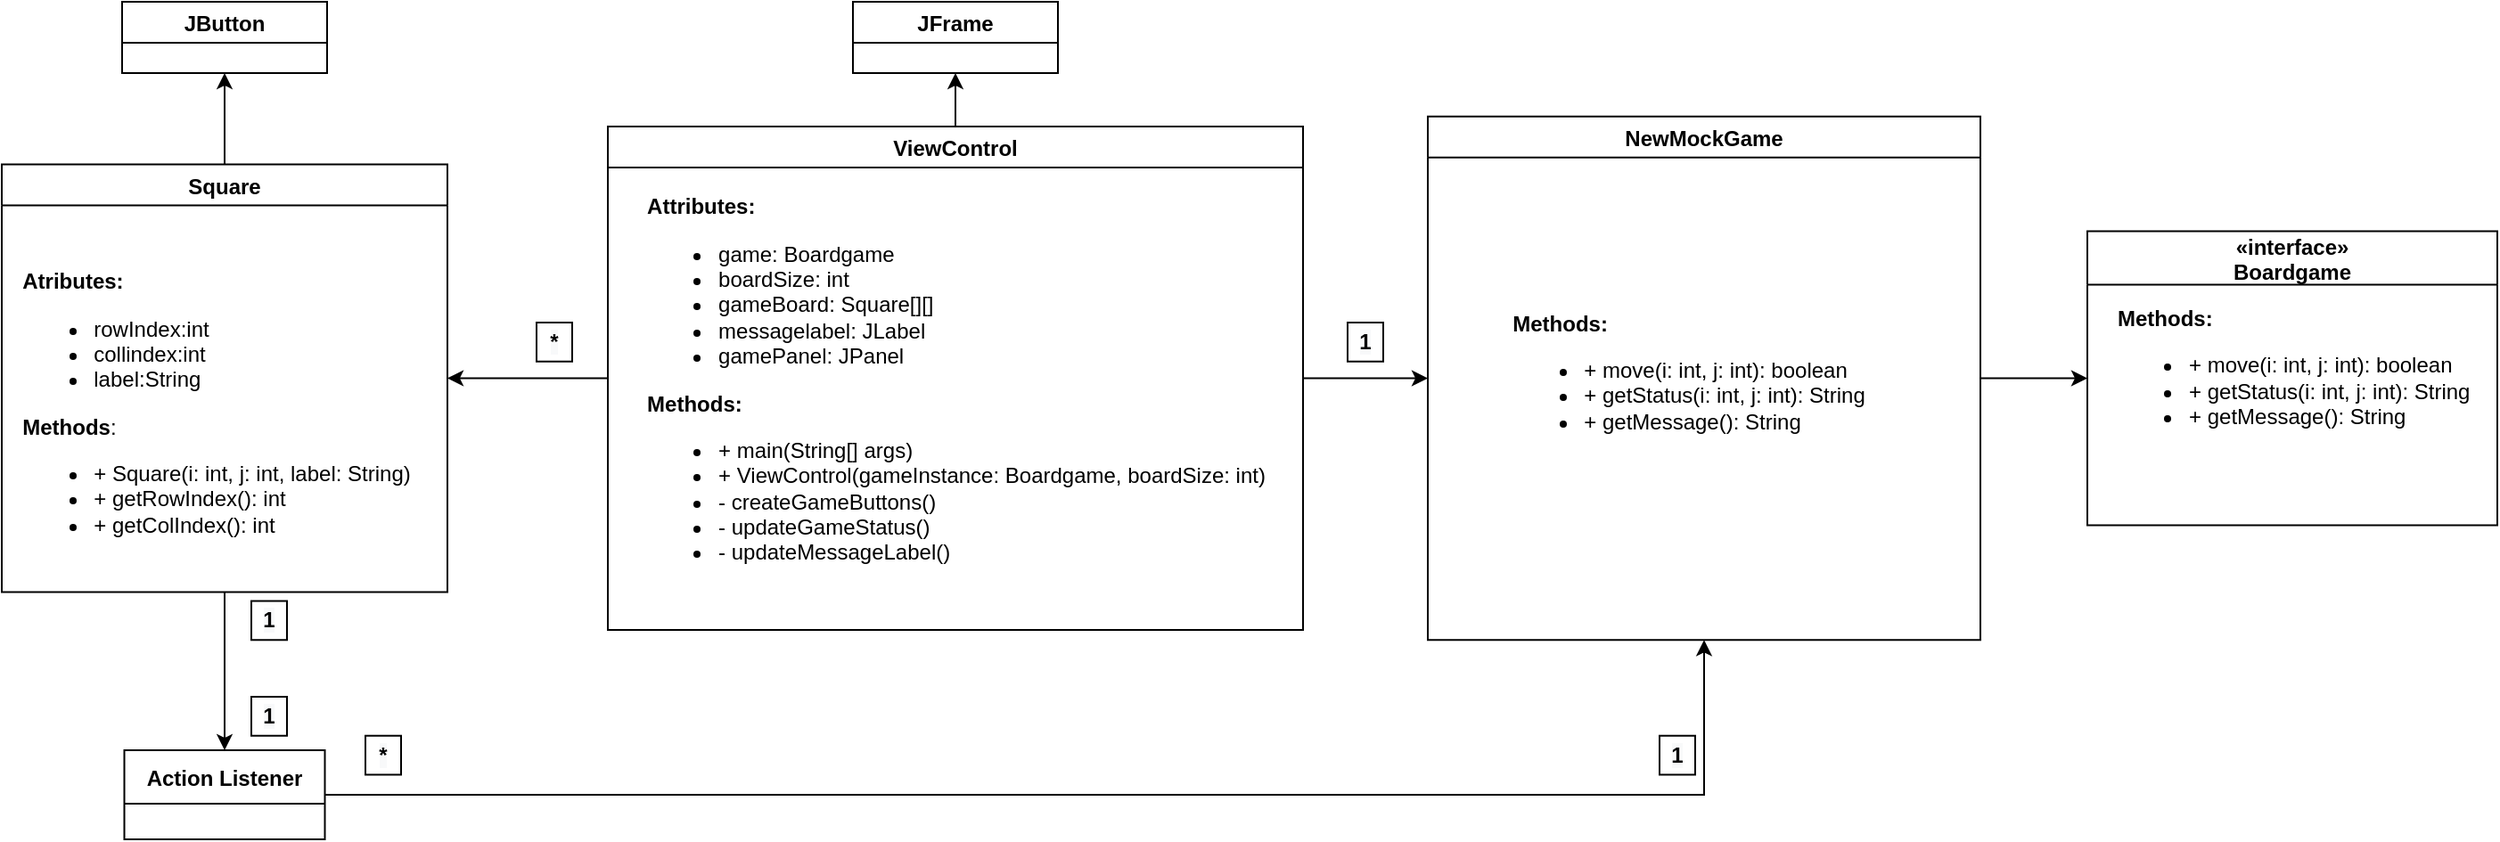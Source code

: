 <mxfile version="20.3.0" type="device"><diagram id="CHzXpAoTOf3DOpcnCzvu" name="Page-1"><mxGraphModel dx="2452" dy="1014" grid="1" gridSize="10" guides="1" tooltips="1" connect="1" arrows="1" fold="1" page="1" pageScale="1" pageWidth="827" pageHeight="1169" math="0" shadow="0"><root><mxCell id="0"/><mxCell id="1" parent="0"/><mxCell id="3bBVN28X5Um9O09CHcWC-1" value="«interface»&#10;Boardgame" style="swimlane;startSize=30;" parent="1" vertex="1"><mxGeometry x="1290" y="438.75" width="230" height="165" as="geometry"/></mxCell><mxCell id="3bBVN28X5Um9O09CHcWC-17" value="&lt;b&gt;Methods:&lt;/b&gt;&lt;br&gt;&lt;ul&gt;&lt;li&gt;+ move(i: int, j: int): boolean&lt;/li&gt;&lt;li&gt;+ getStatus(i: int, j: int): String&lt;/li&gt;&lt;li&gt;+ getMessage(): String&lt;/li&gt;&lt;/ul&gt;" style="text;whiteSpace=wrap;html=1;" parent="3bBVN28X5Um9O09CHcWC-1" vertex="1"><mxGeometry x="15" y="35" width="200" height="120" as="geometry"/></mxCell><mxCell id="GmMdUtjr1apScHXLThNE-11" style="edgeStyle=orthogonalEdgeStyle;rounded=0;orthogonalLoop=1;jettySize=auto;html=1;entryX=0;entryY=0.5;entryDx=0;entryDy=0;" parent="1" source="3bBVN28X5Um9O09CHcWC-7" target="3bBVN28X5Um9O09CHcWC-1" edge="1"><mxGeometry relative="1" as="geometry"/></mxCell><mxCell id="3bBVN28X5Um9O09CHcWC-7" value="NewMockGame" style="swimlane;" parent="1" vertex="1"><mxGeometry x="920" y="374.38" width="310" height="293.75" as="geometry"/></mxCell><mxCell id="3bBVN28X5Um9O09CHcWC-16" value="&lt;div style=&quot;text-align: left;&quot;&gt;&lt;b style=&quot;background-color: initial;&quot;&gt;Methods:&lt;/b&gt;&lt;br&gt;&lt;/div&gt;&lt;div style=&quot;&quot;&gt;&lt;ul style=&quot;&quot;&gt;&lt;li style=&quot;text-align: left;&quot;&gt;+ move(i: int, j: int): boolean&lt;/li&gt;&lt;li style=&quot;text-align: left;&quot;&gt;+ getStatus(i: int, j: int): String&lt;/li&gt;&lt;li style=&quot;text-align: left;&quot;&gt;+ getMessage(): String&lt;/li&gt;&lt;/ul&gt;&lt;/div&gt;&lt;div&gt;&lt;br&gt;&lt;/div&gt;" style="text;html=1;align=center;verticalAlign=middle;resizable=0;points=[];autosize=1;strokeColor=none;fillColor=none;" parent="3bBVN28X5Um9O09CHcWC-7" vertex="1"><mxGeometry x="36" y="101.25" width="220" height="110" as="geometry"/></mxCell><mxCell id="GmMdUtjr1apScHXLThNE-10" style="edgeStyle=orthogonalEdgeStyle;rounded=0;orthogonalLoop=1;jettySize=auto;html=1;exitX=1;exitY=0.5;exitDx=0;exitDy=0;entryX=0;entryY=0.5;entryDx=0;entryDy=0;" parent="1" source="3bBVN28X5Um9O09CHcWC-11" target="3bBVN28X5Um9O09CHcWC-7" edge="1"><mxGeometry relative="1" as="geometry"><mxPoint x="910" y="525" as="targetPoint"/></mxGeometry></mxCell><mxCell id="ONATPwm2YSItbUiO9dBS-5" style="edgeStyle=orthogonalEdgeStyle;rounded=0;orthogonalLoop=1;jettySize=auto;html=1;entryX=1;entryY=0.5;entryDx=0;entryDy=0;" parent="1" source="3bBVN28X5Um9O09CHcWC-11" target="3bBVN28X5Um9O09CHcWC-12" edge="1"><mxGeometry relative="1" as="geometry"/></mxCell><mxCell id="ONATPwm2YSItbUiO9dBS-18" style="edgeStyle=orthogonalEdgeStyle;rounded=0;orthogonalLoop=1;jettySize=auto;html=1;entryX=0.5;entryY=1;entryDx=0;entryDy=0;" parent="1" source="3bBVN28X5Um9O09CHcWC-11" target="ONATPwm2YSItbUiO9dBS-16" edge="1"><mxGeometry relative="1" as="geometry"/></mxCell><mxCell id="3bBVN28X5Um9O09CHcWC-11" value="ViewControl" style="swimlane;" parent="1" vertex="1"><mxGeometry x="460" y="380" width="390" height="282.5" as="geometry"/></mxCell><mxCell id="3bBVN28X5Um9O09CHcWC-14" value="&lt;div style=&quot;text-align: left;&quot;&gt;&lt;br&gt;&lt;/div&gt;" style="text;html=1;align=center;verticalAlign=middle;resizable=0;points=[];autosize=1;strokeColor=none;fillColor=none;" parent="3bBVN28X5Um9O09CHcWC-11" vertex="1"><mxGeometry x="90" y="75" width="20" height="30" as="geometry"/></mxCell><mxCell id="3bBVN28X5Um9O09CHcWC-15" value="&lt;div&gt;&lt;div style=&quot;text-align: left;&quot;&gt;&lt;b&gt;Attributes:&lt;/b&gt;&lt;/div&gt;&lt;div&gt;&lt;ul&gt;&lt;li style=&quot;text-align: left;&quot;&gt;game: Boardgame&lt;/li&gt;&lt;li style=&quot;text-align: left;&quot;&gt;boardSize: int&lt;/li&gt;&lt;li style=&quot;text-align: left;&quot;&gt;gameBoard: Square[][]&lt;/li&gt;&lt;li style=&quot;text-align: left;&quot;&gt;messagelabel: JLabel&lt;/li&gt;&lt;li style=&quot;text-align: left;&quot;&gt;gamePanel: JPanel&lt;/li&gt;&lt;/ul&gt;&lt;/div&gt;&lt;/div&gt;&lt;div style=&quot;text-align: left;&quot;&gt;&lt;b&gt;Methods:&lt;/b&gt;&lt;/div&gt;&lt;div style=&quot;text-align: left;&quot;&gt;&lt;ul&gt;&lt;li&gt;+ main(String[] args)&lt;/li&gt;&lt;li&gt;+ ViewControl(gameInstance: Boardgame, boardSize: int)&lt;/li&gt;&lt;li&gt;- createGameButtons()&lt;/li&gt;&lt;li&gt;- updateGameStatus()&lt;/li&gt;&lt;li&gt;- updateMessageLabel()&lt;/li&gt;&lt;/ul&gt;&lt;/div&gt;" style="text;html=1;align=center;verticalAlign=middle;resizable=0;points=[];autosize=1;strokeColor=none;fillColor=none;" parent="3bBVN28X5Um9O09CHcWC-11" vertex="1"><mxGeometry x="10" y="32.5" width="370" height="230" as="geometry"/></mxCell><mxCell id="ONATPwm2YSItbUiO9dBS-1" style="edgeStyle=orthogonalEdgeStyle;rounded=0;orthogonalLoop=1;jettySize=auto;html=1;entryX=0.5;entryY=1;entryDx=0;entryDy=0;" parent="1" source="3bBVN28X5Um9O09CHcWC-12" target="0oX7Q8E3PGT2v3pzRPdw-1" edge="1"><mxGeometry relative="1" as="geometry"/></mxCell><mxCell id="ONATPwm2YSItbUiO9dBS-3" style="edgeStyle=orthogonalEdgeStyle;rounded=0;orthogonalLoop=1;jettySize=auto;html=1;entryX=0.5;entryY=0;entryDx=0;entryDy=0;" parent="1" source="3bBVN28X5Um9O09CHcWC-12" target="eALJY3h3k1feOhN2bujM-17" edge="1"><mxGeometry relative="1" as="geometry"/></mxCell><mxCell id="3bBVN28X5Um9O09CHcWC-12" value="Square" style="swimlane;" parent="1" vertex="1"><mxGeometry x="120" y="401.25" width="250" height="240" as="geometry"/></mxCell><mxCell id="3bBVN28X5Um9O09CHcWC-13" value="&lt;div&gt;&lt;br&gt;&lt;/div&gt;&lt;div&gt;&lt;br&gt;&lt;/div&gt;&lt;div style=&quot;text-align: left;&quot;&gt;&lt;b&gt;Atributes:&lt;/b&gt;&lt;/div&gt;&lt;div style=&quot;text-align: left;&quot;&gt;&lt;ul&gt;&lt;li&gt;rowIndex:int&lt;/li&gt;&lt;li&gt;collindex:int&lt;/li&gt;&lt;li&gt;label:String&lt;/li&gt;&lt;/ul&gt;&lt;/div&gt;&lt;div style=&quot;text-align: left;&quot;&gt;&lt;b&gt;Methods&lt;/b&gt;:&lt;/div&gt;&lt;div&gt;&lt;ul&gt;&lt;li style=&quot;text-align: left;&quot;&gt;+ Square(i: int, j: int, label: String)&lt;/li&gt;&lt;li style=&quot;text-align: left;&quot;&gt;+ getRowIndex(): int&lt;/li&gt;&lt;li style=&quot;text-align: left;&quot;&gt;+ getColIndex(): int&lt;/li&gt;&lt;/ul&gt;&lt;/div&gt;&lt;div&gt;&lt;br&gt;&lt;/div&gt;" style="text;html=1;align=center;verticalAlign=middle;resizable=0;points=[];autosize=1;strokeColor=none;fillColor=none;" parent="3bBVN28X5Um9O09CHcWC-12" vertex="1"><mxGeometry y="22.5" width="240" height="220" as="geometry"/></mxCell><mxCell id="ONATPwm2YSItbUiO9dBS-10" style="edgeStyle=orthogonalEdgeStyle;rounded=0;orthogonalLoop=1;jettySize=auto;html=1;entryX=0.5;entryY=1;entryDx=0;entryDy=0;" parent="1" source="eALJY3h3k1feOhN2bujM-17" target="3bBVN28X5Um9O09CHcWC-7" edge="1"><mxGeometry relative="1" as="geometry"/></mxCell><mxCell id="eALJY3h3k1feOhN2bujM-17" value="Action Listener" style="swimlane;fontStyle=1;childLayout=stackLayout;horizontal=1;startSize=30;horizontalStack=0;resizeParent=1;resizeParentMax=0;resizeLast=0;collapsible=1;marginBottom=0;" parent="1" vertex="1"><mxGeometry x="188.75" y="730" width="112.5" height="50" as="geometry"/></mxCell><mxCell id="0oX7Q8E3PGT2v3pzRPdw-1" value="JButton" style="swimlane;" parent="1" vertex="1"><mxGeometry x="187.5" y="310" width="115" height="40" as="geometry"/></mxCell><mxCell id="0oX7Q8E3PGT2v3pzRPdw-2" value="&lt;div style=&quot;text-align: left;&quot;&gt;&lt;br&gt;&lt;/div&gt;" style="text;html=1;align=center;verticalAlign=middle;resizable=0;points=[];autosize=1;strokeColor=none;fillColor=none;" parent="0oX7Q8E3PGT2v3pzRPdw-1" vertex="1"><mxGeometry x="90" y="75" width="20" height="30" as="geometry"/></mxCell><mxCell id="ONATPwm2YSItbUiO9dBS-8" value="&lt;b style=&quot;color: rgb(0, 0, 0); font-family: Helvetica; font-size: 12px; font-style: normal; font-variant-ligatures: normal; font-variant-caps: normal; letter-spacing: normal; orphans: 2; text-indent: 0px; text-transform: none; widows: 2; word-spacing: 0px; -webkit-text-stroke-width: 0px; background-color: rgb(248, 249, 250); text-decoration-thickness: initial; text-decoration-style: initial; text-decoration-color: initial;&quot;&gt;1&lt;/b&gt;" style="rounded=0;whiteSpace=wrap;html=1;align=center;" parent="1" vertex="1"><mxGeometry x="260" y="646.26" width="20" height="21.87" as="geometry"/></mxCell><mxCell id="ONATPwm2YSItbUiO9dBS-9" value="&lt;b style=&quot;color: rgb(0, 0, 0); font-family: Helvetica; font-size: 12px; font-style: normal; font-variant-ligatures: normal; font-variant-caps: normal; letter-spacing: normal; orphans: 2; text-indent: 0px; text-transform: none; widows: 2; word-spacing: 0px; -webkit-text-stroke-width: 0px; background-color: rgb(248, 249, 250); text-decoration-thickness: initial; text-decoration-style: initial; text-decoration-color: initial;&quot;&gt;1&lt;/b&gt;" style="rounded=0;whiteSpace=wrap;html=1;align=center;" parent="1" vertex="1"><mxGeometry x="260" y="700" width="20" height="21.87" as="geometry"/></mxCell><mxCell id="ONATPwm2YSItbUiO9dBS-11" value="&lt;b style=&quot;color: rgb(0, 0, 0); font-family: Helvetica; font-size: 12px; font-style: normal; font-variant-ligatures: normal; font-variant-caps: normal; letter-spacing: normal; orphans: 2; text-indent: 0px; text-transform: none; widows: 2; word-spacing: 0px; -webkit-text-stroke-width: 0px; background-color: rgb(248, 249, 250); text-decoration-thickness: initial; text-decoration-style: initial; text-decoration-color: initial;&quot;&gt;1&lt;/b&gt;" style="rounded=0;whiteSpace=wrap;html=1;align=center;" parent="1" vertex="1"><mxGeometry x="875" y="490" width="20" height="21.87" as="geometry"/></mxCell><mxCell id="ONATPwm2YSItbUiO9dBS-12" value="&lt;span style=&quot;color: rgb(0, 0, 0); font-family: Helvetica; font-size: 12px; font-style: normal; font-variant-ligatures: normal; font-variant-caps: normal; letter-spacing: normal; orphans: 2; text-indent: 0px; text-transform: none; widows: 2; word-spacing: 0px; -webkit-text-stroke-width: 0px; background-color: rgb(248, 249, 250); text-decoration-thickness: initial; text-decoration-style: initial; text-decoration-color: initial;&quot;&gt;&lt;b&gt;*&lt;/b&gt;&lt;/span&gt;" style="rounded=0;whiteSpace=wrap;html=1;align=center;" parent="1" vertex="1"><mxGeometry x="420" y="490" width="20" height="21.87" as="geometry"/></mxCell><mxCell id="ONATPwm2YSItbUiO9dBS-13" value="&lt;span style=&quot;color: rgb(0, 0, 0); font-family: Helvetica; font-size: 12px; font-style: normal; font-variant-ligatures: normal; font-variant-caps: normal; letter-spacing: normal; orphans: 2; text-indent: 0px; text-transform: none; widows: 2; word-spacing: 0px; -webkit-text-stroke-width: 0px; background-color: rgb(248, 249, 250); text-decoration-thickness: initial; text-decoration-style: initial; text-decoration-color: initial;&quot;&gt;&lt;b&gt;*&lt;/b&gt;&lt;/span&gt;" style="rounded=0;whiteSpace=wrap;html=1;align=center;" parent="1" vertex="1"><mxGeometry x="324" y="721.87" width="20" height="21.87" as="geometry"/></mxCell><mxCell id="ONATPwm2YSItbUiO9dBS-14" value="&lt;b style=&quot;color: rgb(0, 0, 0); font-family: Helvetica; font-size: 12px; font-style: normal; font-variant-ligatures: normal; font-variant-caps: normal; letter-spacing: normal; orphans: 2; text-indent: 0px; text-transform: none; widows: 2; word-spacing: 0px; -webkit-text-stroke-width: 0px; background-color: rgb(248, 249, 250); text-decoration-thickness: initial; text-decoration-style: initial; text-decoration-color: initial;&quot;&gt;1&lt;/b&gt;" style="rounded=0;whiteSpace=wrap;html=1;align=center;" parent="1" vertex="1"><mxGeometry x="1050" y="721.87" width="20" height="21.87" as="geometry"/></mxCell><mxCell id="ONATPwm2YSItbUiO9dBS-16" value="JFrame" style="swimlane;" parent="1" vertex="1"><mxGeometry x="597.5" y="310" width="115" height="40" as="geometry"/></mxCell><mxCell id="ONATPwm2YSItbUiO9dBS-17" value="&lt;div style=&quot;text-align: left;&quot;&gt;&lt;br&gt;&lt;/div&gt;" style="text;html=1;align=center;verticalAlign=middle;resizable=0;points=[];autosize=1;strokeColor=none;fillColor=none;" parent="ONATPwm2YSItbUiO9dBS-16" vertex="1"><mxGeometry x="90" y="75" width="20" height="30" as="geometry"/></mxCell></root></mxGraphModel></diagram></mxfile>